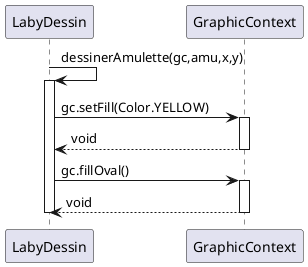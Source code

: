 @startuml
LabyDessin -> LabyDessin:dessinerAmulette(gc,amu,x,y)
activate LabyDessin
LabyDessin -> GraphicContext:gc.setFill(Color.YELLOW)
activate GraphicContext
GraphicContext --> LabyDessin:void
deactivate GraphicContext
LabyDessin -> GraphicContext:gc.fillOval()
activate GraphicContext
GraphicContext --> LabyDessin:void
deactivate GraphicContext
deactivate LabyDessin
@enduml